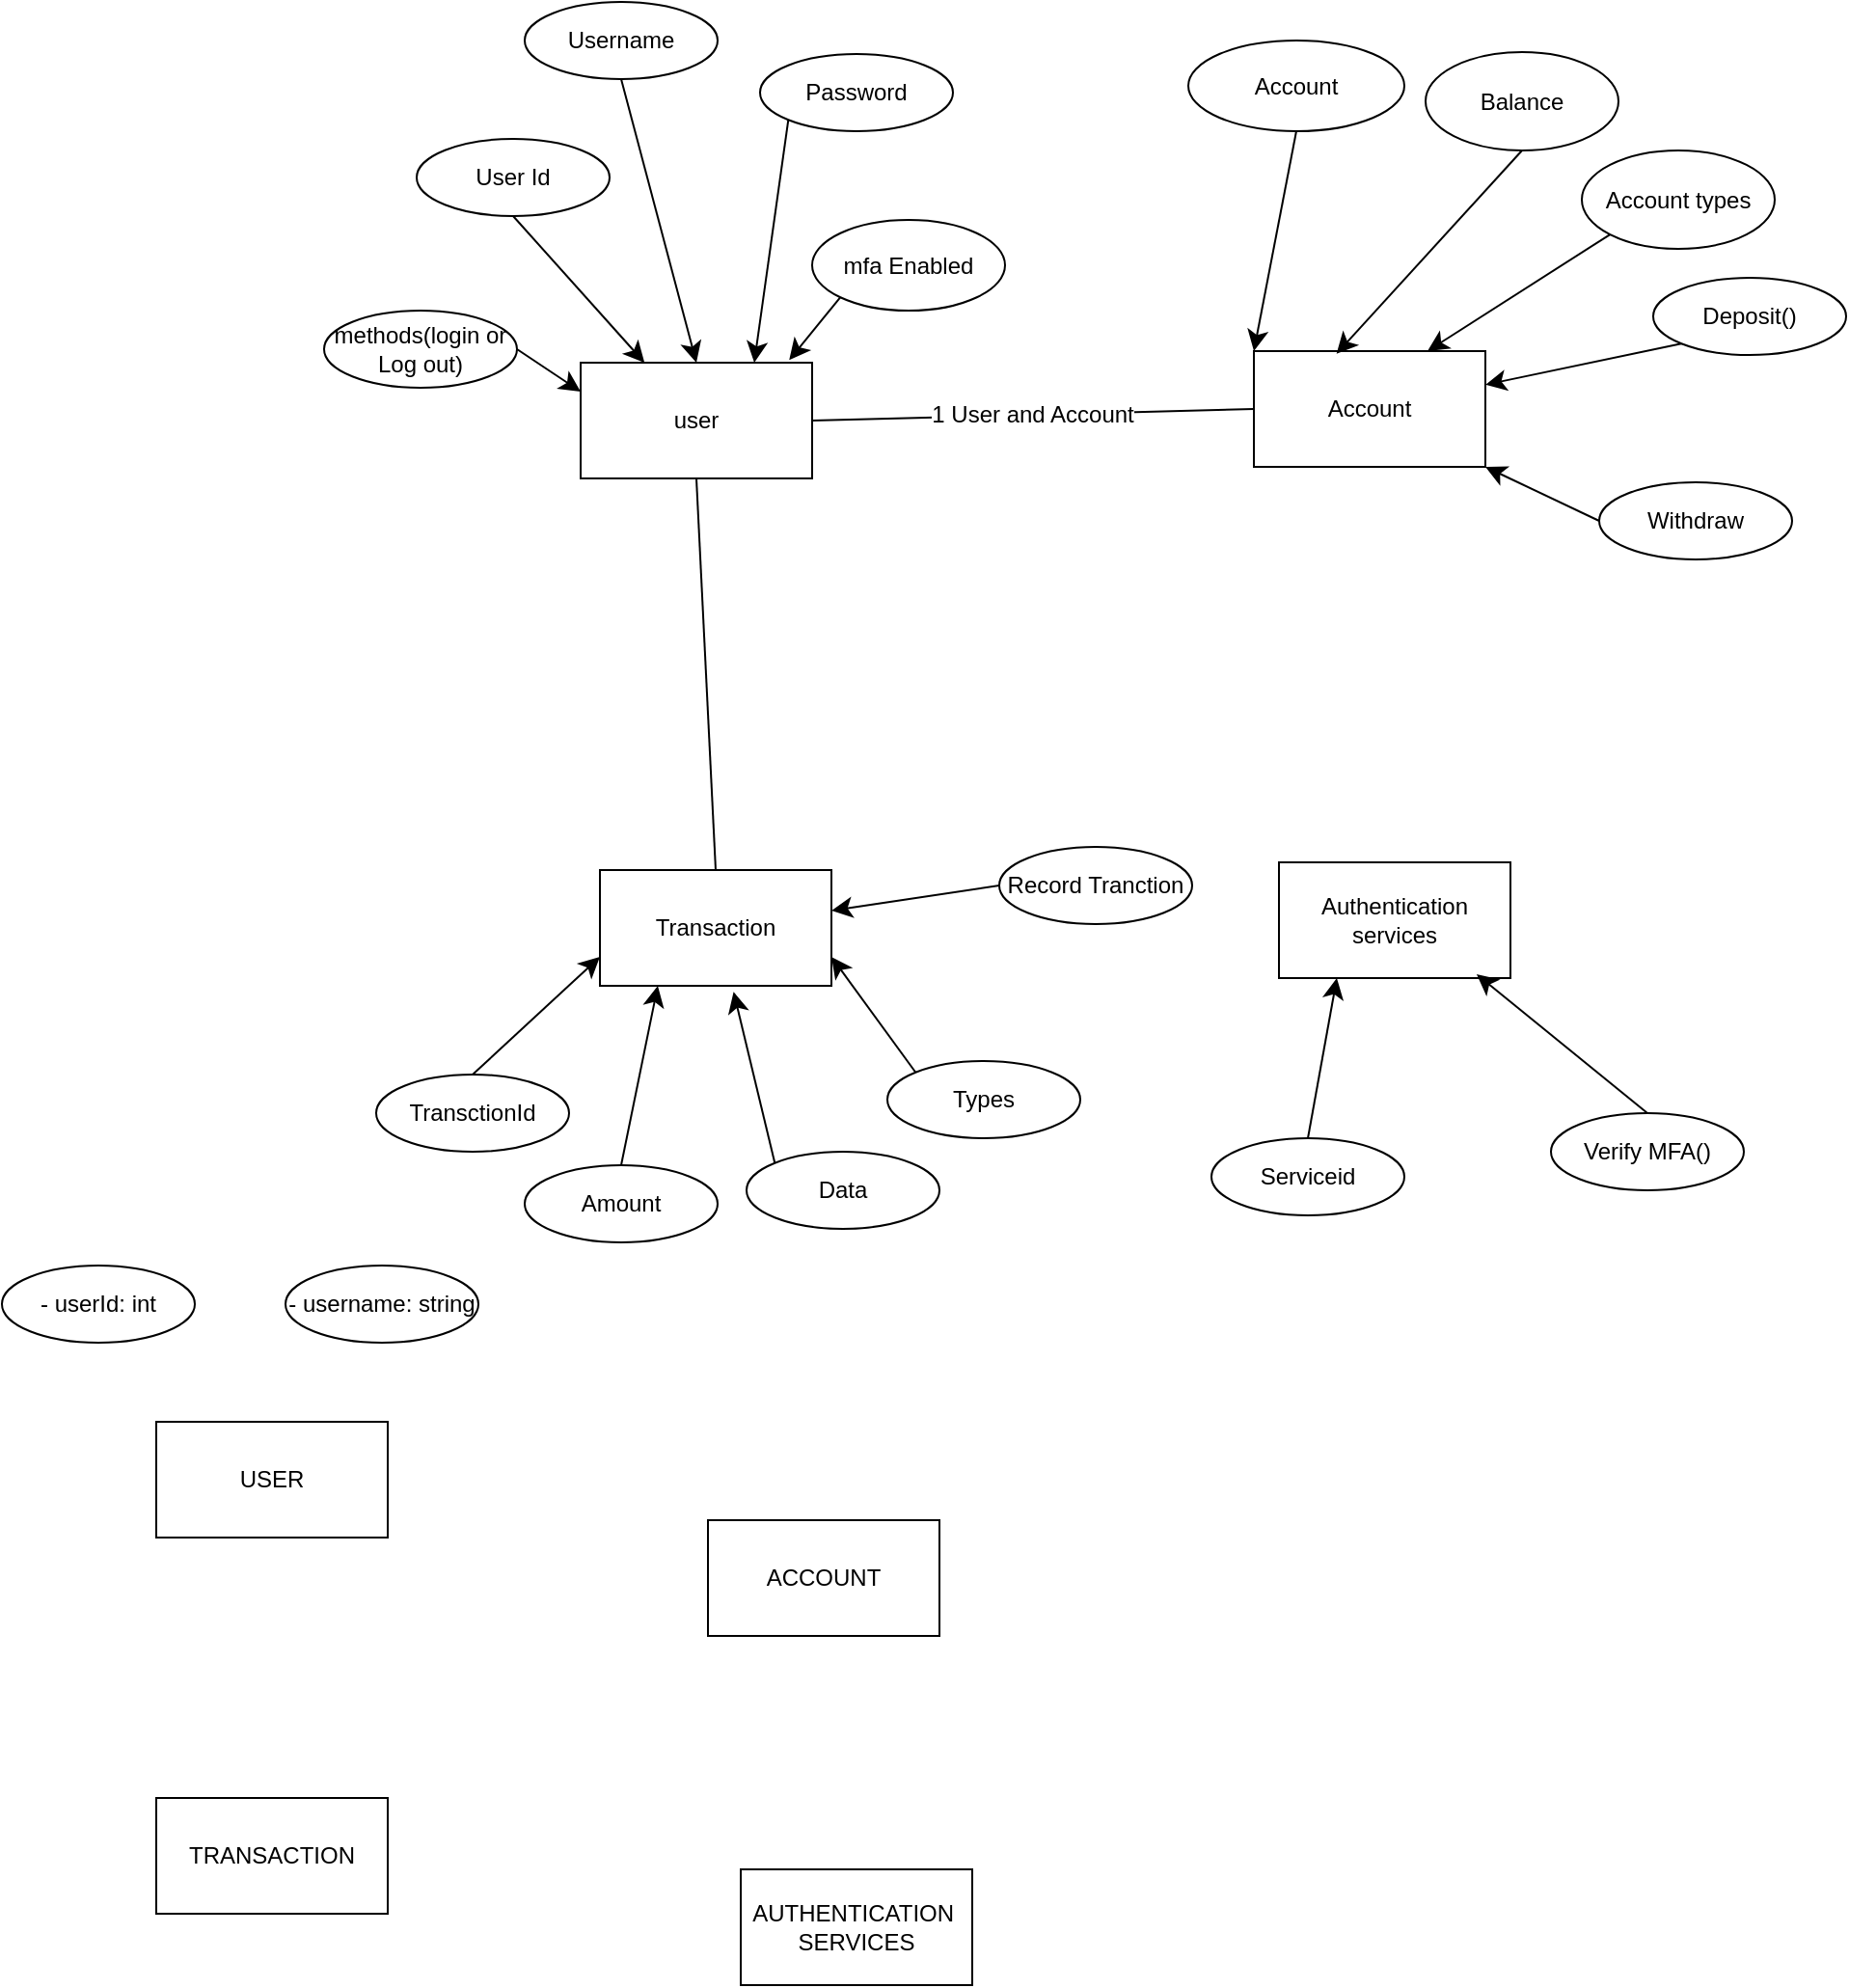 <mxfile version="27.1.6">
  <diagram name="Page-1" id="HEZwpCtdEQwHtODrXpG3">
    <mxGraphModel dx="1039" dy="1057" grid="0" gridSize="10" guides="1" tooltips="1" connect="1" arrows="1" fold="1" page="0" pageScale="1" pageWidth="850" pageHeight="1100" math="0" shadow="0">
      <root>
        <mxCell id="0" />
        <mxCell id="1" parent="0" />
        <mxCell id="6Avd4ofSIsM17FUyCCIW-1" value="user" style="rounded=0;whiteSpace=wrap;html=1;" vertex="1" parent="1">
          <mxGeometry x="-58" y="-73" width="120" height="60" as="geometry" />
        </mxCell>
        <mxCell id="6Avd4ofSIsM17FUyCCIW-2" value="Account" style="rounded=0;whiteSpace=wrap;html=1;" vertex="1" parent="1">
          <mxGeometry x="291" y="-79" width="120" height="60" as="geometry" />
        </mxCell>
        <mxCell id="6Avd4ofSIsM17FUyCCIW-3" value="Transaction" style="rounded=0;whiteSpace=wrap;html=1;" vertex="1" parent="1">
          <mxGeometry x="-48" y="190" width="120" height="60" as="geometry" />
        </mxCell>
        <mxCell id="6Avd4ofSIsM17FUyCCIW-4" value="Authentication&lt;div&gt;services&lt;/div&gt;" style="rounded=0;whiteSpace=wrap;html=1;" vertex="1" parent="1">
          <mxGeometry x="304" y="186" width="120" height="60" as="geometry" />
        </mxCell>
        <mxCell id="6Avd4ofSIsM17FUyCCIW-6" value="1 User and Account" style="endArrow=none;html=1;rounded=0;fontSize=12;startSize=8;endSize=8;curved=1;exitX=1;exitY=0.5;exitDx=0;exitDy=0;entryX=0;entryY=0.5;entryDx=0;entryDy=0;" edge="1" parent="1" source="6Avd4ofSIsM17FUyCCIW-1" target="6Avd4ofSIsM17FUyCCIW-2">
          <mxGeometry width="50" height="50" relative="1" as="geometry">
            <mxPoint x="174" y="222" as="sourcePoint" />
            <mxPoint x="224" y="172" as="targetPoint" />
          </mxGeometry>
        </mxCell>
        <mxCell id="6Avd4ofSIsM17FUyCCIW-7" value="" style="endArrow=none;html=1;rounded=0;fontSize=12;startSize=8;endSize=8;curved=1;exitX=0.5;exitY=0;exitDx=0;exitDy=0;entryX=0.5;entryY=1;entryDx=0;entryDy=0;" edge="1" parent="1" source="6Avd4ofSIsM17FUyCCIW-3" target="6Avd4ofSIsM17FUyCCIW-1">
          <mxGeometry width="50" height="50" relative="1" as="geometry">
            <mxPoint x="174" y="222" as="sourcePoint" />
            <mxPoint x="224" y="172" as="targetPoint" />
          </mxGeometry>
        </mxCell>
        <mxCell id="6Avd4ofSIsM17FUyCCIW-29" style="edgeStyle=none;curved=1;rounded=0;orthogonalLoop=1;jettySize=auto;html=1;exitX=0.5;exitY=1;exitDx=0;exitDy=0;entryX=0.5;entryY=0;entryDx=0;entryDy=0;fontSize=12;startSize=8;endSize=8;" edge="1" parent="1" source="6Avd4ofSIsM17FUyCCIW-11" target="6Avd4ofSIsM17FUyCCIW-1">
          <mxGeometry relative="1" as="geometry" />
        </mxCell>
        <mxCell id="6Avd4ofSIsM17FUyCCIW-11" value="Username" style="ellipse;whiteSpace=wrap;html=1;align=center;" vertex="1" parent="1">
          <mxGeometry x="-87" y="-260" width="100" height="40" as="geometry" />
        </mxCell>
        <mxCell id="6Avd4ofSIsM17FUyCCIW-28" style="edgeStyle=none;curved=1;rounded=0;orthogonalLoop=1;jettySize=auto;html=1;exitX=0;exitY=1;exitDx=0;exitDy=0;entryX=0.75;entryY=0;entryDx=0;entryDy=0;fontSize=12;startSize=8;endSize=8;" edge="1" parent="1" source="6Avd4ofSIsM17FUyCCIW-12" target="6Avd4ofSIsM17FUyCCIW-1">
          <mxGeometry relative="1" as="geometry" />
        </mxCell>
        <mxCell id="6Avd4ofSIsM17FUyCCIW-12" value="Password" style="ellipse;whiteSpace=wrap;html=1;align=center;" vertex="1" parent="1">
          <mxGeometry x="35" y="-233" width="100" height="40" as="geometry" />
        </mxCell>
        <mxCell id="6Avd4ofSIsM17FUyCCIW-30" style="edgeStyle=none;curved=1;rounded=0;orthogonalLoop=1;jettySize=auto;html=1;exitX=0.5;exitY=1;exitDx=0;exitDy=0;fontSize=12;startSize=8;endSize=8;" edge="1" parent="1" source="6Avd4ofSIsM17FUyCCIW-14" target="6Avd4ofSIsM17FUyCCIW-1">
          <mxGeometry relative="1" as="geometry" />
        </mxCell>
        <mxCell id="6Avd4ofSIsM17FUyCCIW-14" value="User Id" style="ellipse;whiteSpace=wrap;html=1;align=center;" vertex="1" parent="1">
          <mxGeometry x="-143" y="-189" width="100" height="40" as="geometry" />
        </mxCell>
        <mxCell id="6Avd4ofSIsM17FUyCCIW-15" value="mfa Enabled" style="ellipse;whiteSpace=wrap;html=1;align=center;" vertex="1" parent="1">
          <mxGeometry x="62" y="-147" width="100" height="47" as="geometry" />
        </mxCell>
        <mxCell id="6Avd4ofSIsM17FUyCCIW-31" style="edgeStyle=none;curved=1;rounded=0;orthogonalLoop=1;jettySize=auto;html=1;exitX=1;exitY=0.5;exitDx=0;exitDy=0;entryX=0;entryY=0.25;entryDx=0;entryDy=0;fontSize=12;startSize=8;endSize=8;" edge="1" parent="1" source="6Avd4ofSIsM17FUyCCIW-16" target="6Avd4ofSIsM17FUyCCIW-1">
          <mxGeometry relative="1" as="geometry" />
        </mxCell>
        <mxCell id="6Avd4ofSIsM17FUyCCIW-16" value="methods(login or Log out)" style="ellipse;whiteSpace=wrap;html=1;align=center;" vertex="1" parent="1">
          <mxGeometry x="-191" y="-100" width="100" height="40" as="geometry" />
        </mxCell>
        <mxCell id="6Avd4ofSIsM17FUyCCIW-26" style="edgeStyle=none;curved=1;rounded=0;orthogonalLoop=1;jettySize=auto;html=1;exitX=0.5;exitY=1;exitDx=0;exitDy=0;entryX=0;entryY=0;entryDx=0;entryDy=0;fontSize=12;startSize=8;endSize=8;" edge="1" parent="1" source="6Avd4ofSIsM17FUyCCIW-17" target="6Avd4ofSIsM17FUyCCIW-2">
          <mxGeometry relative="1" as="geometry" />
        </mxCell>
        <mxCell id="6Avd4ofSIsM17FUyCCIW-17" value="Account" style="ellipse;whiteSpace=wrap;html=1;align=center;" vertex="1" parent="1">
          <mxGeometry x="257" y="-240" width="112" height="47" as="geometry" />
        </mxCell>
        <mxCell id="6Avd4ofSIsM17FUyCCIW-18" value="Balance" style="ellipse;whiteSpace=wrap;html=1;align=center;" vertex="1" parent="1">
          <mxGeometry x="380" y="-234" width="100" height="51" as="geometry" />
        </mxCell>
        <mxCell id="6Avd4ofSIsM17FUyCCIW-25" style="edgeStyle=none;curved=1;rounded=0;orthogonalLoop=1;jettySize=auto;html=1;exitX=0;exitY=1;exitDx=0;exitDy=0;entryX=0.75;entryY=0;entryDx=0;entryDy=0;fontSize=12;startSize=8;endSize=8;" edge="1" parent="1" source="6Avd4ofSIsM17FUyCCIW-19" target="6Avd4ofSIsM17FUyCCIW-2">
          <mxGeometry relative="1" as="geometry" />
        </mxCell>
        <mxCell id="6Avd4ofSIsM17FUyCCIW-19" value="Account types" style="ellipse;whiteSpace=wrap;html=1;align=center;" vertex="1" parent="1">
          <mxGeometry x="461" y="-183" width="100" height="51" as="geometry" />
        </mxCell>
        <mxCell id="6Avd4ofSIsM17FUyCCIW-22" style="edgeStyle=none;curved=1;rounded=0;orthogonalLoop=1;jettySize=auto;html=1;exitX=0;exitY=1;exitDx=0;exitDy=0;fontSize=12;startSize=8;endSize=8;" edge="1" parent="1" source="6Avd4ofSIsM17FUyCCIW-20" target="6Avd4ofSIsM17FUyCCIW-2">
          <mxGeometry relative="1" as="geometry" />
        </mxCell>
        <mxCell id="6Avd4ofSIsM17FUyCCIW-20" value="Deposit()" style="ellipse;whiteSpace=wrap;html=1;align=center;" vertex="1" parent="1">
          <mxGeometry x="498" y="-117" width="100" height="40" as="geometry" />
        </mxCell>
        <mxCell id="6Avd4ofSIsM17FUyCCIW-23" style="edgeStyle=none;curved=1;rounded=0;orthogonalLoop=1;jettySize=auto;html=1;exitX=0;exitY=0.5;exitDx=0;exitDy=0;entryX=1;entryY=1;entryDx=0;entryDy=0;fontSize=12;startSize=8;endSize=8;" edge="1" parent="1" source="6Avd4ofSIsM17FUyCCIW-21" target="6Avd4ofSIsM17FUyCCIW-2">
          <mxGeometry relative="1" as="geometry" />
        </mxCell>
        <mxCell id="6Avd4ofSIsM17FUyCCIW-21" value="Withdraw" style="ellipse;whiteSpace=wrap;html=1;align=center;" vertex="1" parent="1">
          <mxGeometry x="470" y="-11" width="100" height="40" as="geometry" />
        </mxCell>
        <mxCell id="6Avd4ofSIsM17FUyCCIW-24" style="edgeStyle=none;curved=1;rounded=0;orthogonalLoop=1;jettySize=auto;html=1;exitX=0.5;exitY=1;exitDx=0;exitDy=0;entryX=0.357;entryY=0.023;entryDx=0;entryDy=0;entryPerimeter=0;fontSize=12;startSize=8;endSize=8;" edge="1" parent="1" source="6Avd4ofSIsM17FUyCCIW-18" target="6Avd4ofSIsM17FUyCCIW-2">
          <mxGeometry relative="1" as="geometry" />
        </mxCell>
        <mxCell id="6Avd4ofSIsM17FUyCCIW-27" style="edgeStyle=none;curved=1;rounded=0;orthogonalLoop=1;jettySize=auto;html=1;exitX=0;exitY=1;exitDx=0;exitDy=0;entryX=0.901;entryY=-0.023;entryDx=0;entryDy=0;entryPerimeter=0;fontSize=12;startSize=8;endSize=8;" edge="1" parent="1" source="6Avd4ofSIsM17FUyCCIW-15" target="6Avd4ofSIsM17FUyCCIW-1">
          <mxGeometry relative="1" as="geometry" />
        </mxCell>
        <mxCell id="6Avd4ofSIsM17FUyCCIW-36" style="edgeStyle=none;curved=1;rounded=0;orthogonalLoop=1;jettySize=auto;html=1;exitX=0.5;exitY=0;exitDx=0;exitDy=0;entryX=0;entryY=0.75;entryDx=0;entryDy=0;fontSize=12;startSize=8;endSize=8;" edge="1" parent="1" source="6Avd4ofSIsM17FUyCCIW-32" target="6Avd4ofSIsM17FUyCCIW-3">
          <mxGeometry relative="1" as="geometry" />
        </mxCell>
        <mxCell id="6Avd4ofSIsM17FUyCCIW-32" value="TransctionId" style="ellipse;whiteSpace=wrap;html=1;align=center;" vertex="1" parent="1">
          <mxGeometry x="-164" y="296" width="100" height="40" as="geometry" />
        </mxCell>
        <mxCell id="6Avd4ofSIsM17FUyCCIW-35" style="edgeStyle=none;curved=1;rounded=0;orthogonalLoop=1;jettySize=auto;html=1;exitX=0.5;exitY=0;exitDx=0;exitDy=0;entryX=0.25;entryY=1;entryDx=0;entryDy=0;fontSize=12;startSize=8;endSize=8;" edge="1" parent="1" source="6Avd4ofSIsM17FUyCCIW-33" target="6Avd4ofSIsM17FUyCCIW-3">
          <mxGeometry relative="1" as="geometry" />
        </mxCell>
        <mxCell id="6Avd4ofSIsM17FUyCCIW-33" value="Amount" style="ellipse;whiteSpace=wrap;html=1;align=center;" vertex="1" parent="1">
          <mxGeometry x="-87" y="343" width="100" height="40" as="geometry" />
        </mxCell>
        <mxCell id="6Avd4ofSIsM17FUyCCIW-37" style="edgeStyle=none;curved=1;rounded=0;orthogonalLoop=1;jettySize=auto;html=1;exitX=0;exitY=0;exitDx=0;exitDy=0;fontSize=12;startSize=8;endSize=8;" edge="1" parent="1" source="6Avd4ofSIsM17FUyCCIW-34">
          <mxGeometry relative="1" as="geometry">
            <mxPoint x="21.286" y="253.143" as="targetPoint" />
          </mxGeometry>
        </mxCell>
        <mxCell id="6Avd4ofSIsM17FUyCCIW-34" value="Data" style="ellipse;whiteSpace=wrap;html=1;align=center;" vertex="1" parent="1">
          <mxGeometry x="28" y="336" width="100" height="40" as="geometry" />
        </mxCell>
        <mxCell id="6Avd4ofSIsM17FUyCCIW-39" style="edgeStyle=none;curved=1;rounded=0;orthogonalLoop=1;jettySize=auto;html=1;exitX=0;exitY=0;exitDx=0;exitDy=0;entryX=1;entryY=0.75;entryDx=0;entryDy=0;fontSize=12;startSize=8;endSize=8;" edge="1" parent="1" source="6Avd4ofSIsM17FUyCCIW-38" target="6Avd4ofSIsM17FUyCCIW-3">
          <mxGeometry relative="1" as="geometry" />
        </mxCell>
        <mxCell id="6Avd4ofSIsM17FUyCCIW-38" value="Types" style="ellipse;whiteSpace=wrap;html=1;align=center;" vertex="1" parent="1">
          <mxGeometry x="101" y="289" width="100" height="40" as="geometry" />
        </mxCell>
        <mxCell id="6Avd4ofSIsM17FUyCCIW-46" style="edgeStyle=none;curved=1;rounded=0;orthogonalLoop=1;jettySize=auto;html=1;exitX=0;exitY=0.5;exitDx=0;exitDy=0;fontSize=12;startSize=8;endSize=8;" edge="1" parent="1" source="6Avd4ofSIsM17FUyCCIW-40" target="6Avd4ofSIsM17FUyCCIW-3">
          <mxGeometry relative="1" as="geometry" />
        </mxCell>
        <mxCell id="6Avd4ofSIsM17FUyCCIW-40" value="Record Tranction" style="ellipse;whiteSpace=wrap;html=1;align=center;" vertex="1" parent="1">
          <mxGeometry x="159" y="178" width="100" height="40" as="geometry" />
        </mxCell>
        <mxCell id="6Avd4ofSIsM17FUyCCIW-50" style="edgeStyle=none;curved=1;rounded=0;orthogonalLoop=1;jettySize=auto;html=1;exitX=0.5;exitY=0;exitDx=0;exitDy=0;entryX=0.25;entryY=1;entryDx=0;entryDy=0;fontSize=12;startSize=8;endSize=8;" edge="1" parent="1" source="6Avd4ofSIsM17FUyCCIW-47" target="6Avd4ofSIsM17FUyCCIW-4">
          <mxGeometry relative="1" as="geometry" />
        </mxCell>
        <mxCell id="6Avd4ofSIsM17FUyCCIW-47" value="Serviceid" style="ellipse;whiteSpace=wrap;html=1;align=center;" vertex="1" parent="1">
          <mxGeometry x="269" y="329" width="100" height="40" as="geometry" />
        </mxCell>
        <mxCell id="6Avd4ofSIsM17FUyCCIW-48" value="Verify MFA()" style="ellipse;whiteSpace=wrap;html=1;align=center;" vertex="1" parent="1">
          <mxGeometry x="445" y="316" width="100" height="40" as="geometry" />
        </mxCell>
        <mxCell id="6Avd4ofSIsM17FUyCCIW-51" style="edgeStyle=none;curved=1;rounded=0;orthogonalLoop=1;jettySize=auto;html=1;exitX=0.5;exitY=0;exitDx=0;exitDy=0;entryX=0.854;entryY=0.967;entryDx=0;entryDy=0;entryPerimeter=0;fontSize=12;startSize=8;endSize=8;" edge="1" parent="1" source="6Avd4ofSIsM17FUyCCIW-48" target="6Avd4ofSIsM17FUyCCIW-4">
          <mxGeometry relative="1" as="geometry" />
        </mxCell>
        <mxCell id="6Avd4ofSIsM17FUyCCIW-52" value="USER" style="rounded=0;whiteSpace=wrap;html=1;" vertex="1" parent="1">
          <mxGeometry x="-278" y="476" width="120" height="60" as="geometry" />
        </mxCell>
        <mxCell id="6Avd4ofSIsM17FUyCCIW-53" value="TRANSACTION" style="rounded=0;whiteSpace=wrap;html=1;" vertex="1" parent="1">
          <mxGeometry x="-278" y="671" width="120" height="60" as="geometry" />
        </mxCell>
        <mxCell id="6Avd4ofSIsM17FUyCCIW-54" value="ACCOUNT" style="rounded=0;whiteSpace=wrap;html=1;" vertex="1" parent="1">
          <mxGeometry x="8" y="527" width="120" height="60" as="geometry" />
        </mxCell>
        <mxCell id="6Avd4ofSIsM17FUyCCIW-55" value="AUTHENTICATION&amp;nbsp;&lt;div&gt;SERVICES&lt;/div&gt;" style="rounded=0;whiteSpace=wrap;html=1;" vertex="1" parent="1">
          <mxGeometry x="25" y="708" width="120" height="60" as="geometry" />
        </mxCell>
        <mxCell id="6Avd4ofSIsM17FUyCCIW-56" value="&lt;p style=&quot;white-space-collapse: preserve;&quot; dir=&quot;auto&quot;&gt;- userId: int&lt;/p&gt;" style="ellipse;whiteSpace=wrap;html=1;align=center;" vertex="1" parent="1">
          <mxGeometry x="-358" y="395" width="100" height="40" as="geometry" />
        </mxCell>
        <mxCell id="6Avd4ofSIsM17FUyCCIW-57" value="&lt;p style=&quot;white-space-collapse: preserve;&quot; dir=&quot;auto&quot;&gt;- username: string&lt;/p&gt;" style="ellipse;whiteSpace=wrap;html=1;align=center;" vertex="1" parent="1">
          <mxGeometry x="-211" y="395" width="100" height="40" as="geometry" />
        </mxCell>
      </root>
    </mxGraphModel>
  </diagram>
</mxfile>
